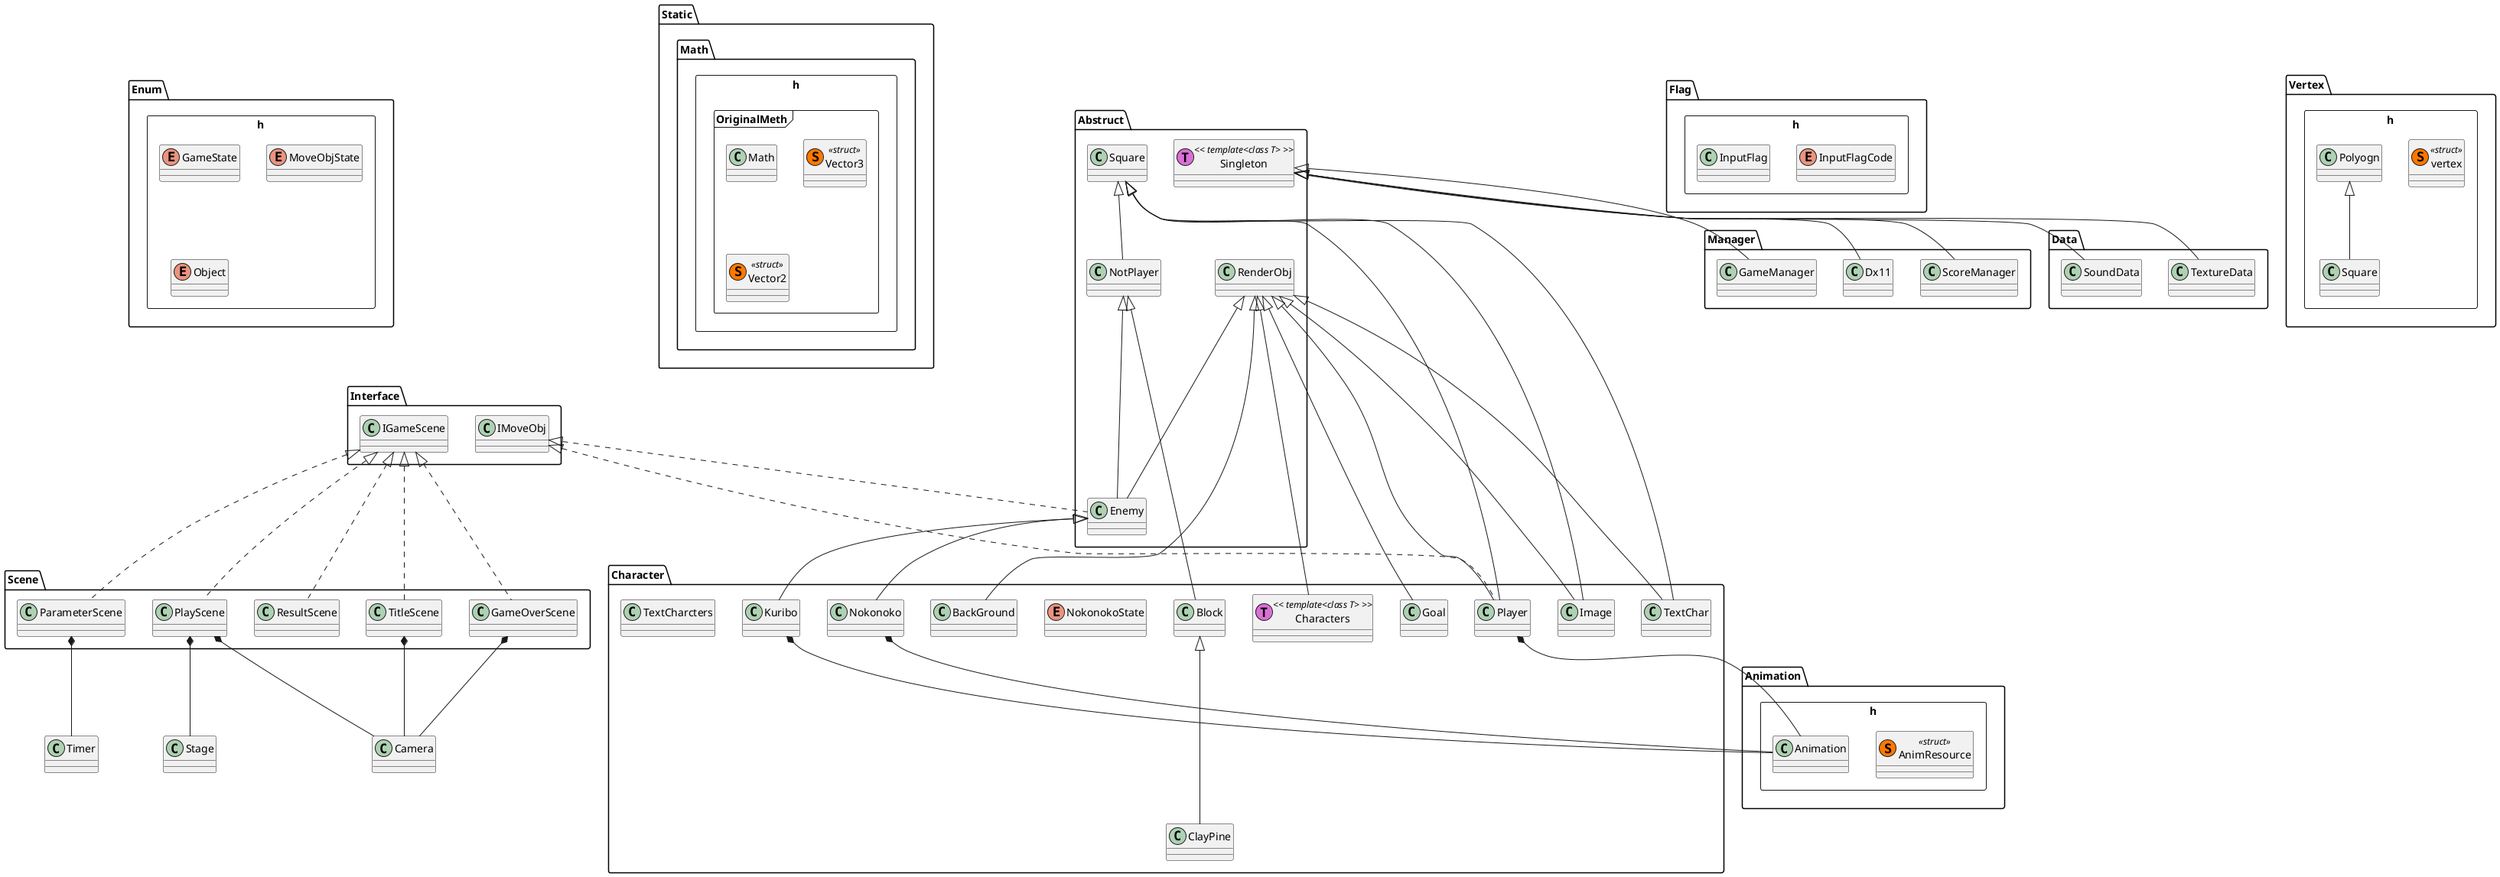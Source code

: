 @startuml name

package Interface <<Folder>>
{
  class IGameScene
  class IMoveObj
}

package Abstruct <<Folder>>
{
  class Enemy
  RenderObj<|-down--Enemy
  NotPlayer<|-down--Enemy
  IMoveObj<|.down.Enemy

  class NotPlayer
  Square<|-down-NotPlayer

  class RenderObj

  class Singleton << (T,orchid) template<class T> >>
}

package Character <<Folder>>
{
  class BackGround
  RenderObj<|-down--BackGround

  class Block
  NotPlayer<|-down-Block

  class Characters << (T,orchid) template<class T> >>
  RenderObj<|-down--Characters

  class ClayPine
  Block<|-down--ClayPine

  class Goal
  RenderObj<|-down--Goal

  class Image
  Square<|-down-Image
  RenderObj<|-down--Image

  class Kuribo
  Enemy<|-down-Kuribo

  enum NokonokoState
  class Nokonoko
  Enemy<|-down-Nokonoko

  class Player
  Square<|-down--Player
  RenderObj<|-down--Player
  IMoveObj<|.down..Player

  class TextChar
  Square<|-down-TextChar
  RenderObj<|-down-TextChar

  class TextCharcters
}

package Scene <<Folder>>
{
  class GameOverScene
  class ParameterScene
  class PlayScene
  class ResultScene
  class TitleScene
  IGameScene<|.down..GameOverScene 
  IGameScene<|.down.ParameterScene 
  IGameScene<|.down.PlayScene 
  IGameScene<|.down.ResultScene 
  IGameScene<|.down.TitleScene
}

class Timer
ParameterScene*-down-Timer

class Stage
PlayScene*-down-Stage

class Camera
GameOverScene*-down-Camera
PlayScene*-down-Camera
TitleScene*-down-Camera

package Flag.h <<Rectangle>>
{
  enum InputFlagCode
  class InputFlag
}

package Enum.h <<Rectangle>>
{
  enum GameState
  enum MoveObjState
  enum Object
}

package Animation.h <<Rectangle>>
{
  class AnimResource<< (S,#FF7700) struct >>
  class Animation
  Nokonoko*-down-Animation
  Kuribo*-down-Animation
  Player*-down-Animation
}

package Static <<Folder>>
{
  package Math.h <<Rectangle>>
  {
    package OriginalMeth <<Frame>>
    {
      class Math
      class Vector3<< (S,#FF7700) struct >>
      class Vector2<< (S,#FF7700) struct >>
    }
  }
}

package Manager <<Folder>>
{
  class Dx11
  class GameManager
  class ScoreManager
  Singleton<|-down-Dx11
  Singleton<|-down-GameManager
  Singleton<|-down-ScoreManager
}

package Data <<Folder>>
{
  class SoundData
  class TextureData
  Singleton<|-down-SoundData
  Singleton<|-down-TextureData
}

package Vertex.h <<Rectangle>>
{
  class vertex<< (S,#FF7700) struct >>

  class Polyogn

  class Square

  Polyogn <|-down- Square
}

@enduml